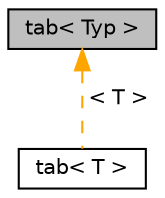 digraph G
{
  edge [fontname="Helvetica",fontsize="10",labelfontname="Helvetica",labelfontsize="10"];
  node [fontname="Helvetica",fontsize="10",shape=record];
  Node1 [label="tab\< Typ \>",height=0.2,width=0.4,color="black", fillcolor="grey75", style="filled" fontcolor="black"];
  Node1 -> Node2 [dir="back",color="orange",fontsize="10",style="dashed",label=" \< T \>" ,fontname="Helvetica"];
  Node2 [label="tab\< T \>",height=0.2,width=0.4,color="black", fillcolor="white", style="filled",URL="$classtab.html"];
}

